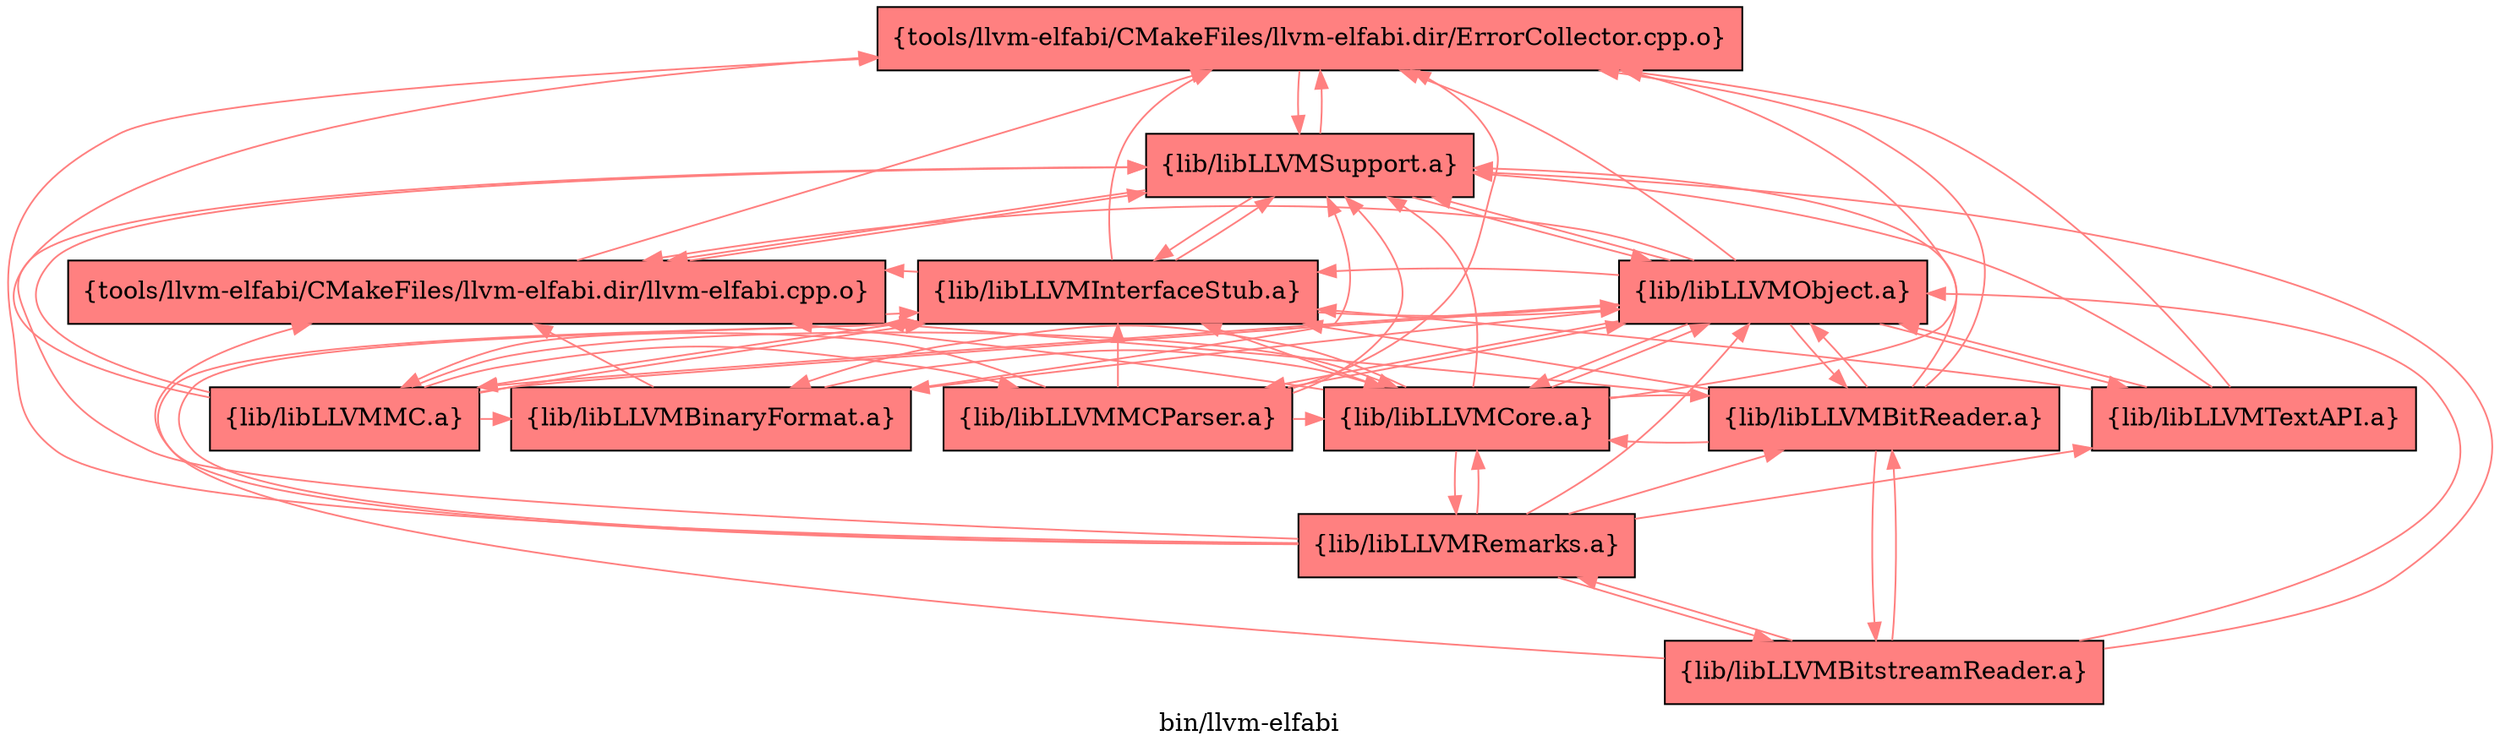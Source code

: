 digraph "bin/llvm-elfabi" {
	label="bin/llvm-elfabi";
	{ rank=same; Node0x55b2dd291488;  }
	{ rank=same; Node0x55b2dd2904e8;  }
	{ rank=same; Node0x55b2dd290ad8; Node0x55b2dd290ee8; Node0x55b2dd290768;  }
	{ rank=same; Node0x55b2dd288ce8; Node0x55b2dd2892d8; Node0x55b2dd28fae8; Node0x55b2dd28aa98; Node0x55b2dd2896e8; Node0x55b2dd290038;  }

	Node0x55b2dd291488 [shape=record,shape=box,style=filled,fillcolor="1.000000 0.5 1",group=1,label="{tools/llvm-elfabi/CMakeFiles/llvm-elfabi.dir/ErrorCollector.cpp.o}"];
	Node0x55b2dd291488 -> Node0x55b2dd2904e8[color="1.000000 0.5 1"];
	Node0x55b2dd2904e8 [shape=record,shape=box,style=filled,fillcolor="1.000000 0.5 1",group=1,label="{lib/libLLVMSupport.a}"];
	Node0x55b2dd2904e8 -> Node0x55b2dd290ad8[color="1.000000 0.5 1"];
	Node0x55b2dd2904e8 -> Node0x55b2dd290ee8[color="1.000000 0.5 1"];
	Node0x55b2dd2904e8 -> Node0x55b2dd291488[color="1.000000 0.5 1"];
	Node0x55b2dd2904e8 -> Node0x55b2dd290768[color="1.000000 0.5 1"];
	Node0x55b2dd290768 [shape=record,shape=box,style=filled,fillcolor="1.000000 0.5 1",group=1,label="{tools/llvm-elfabi/CMakeFiles/llvm-elfabi.dir/llvm-elfabi.cpp.o}"];
	Node0x55b2dd290768 -> Node0x55b2dd291488[color="1.000000 0.5 1"];
	Node0x55b2dd290768 -> Node0x55b2dd290ee8[color="1.000000 0.5 1"];
	Node0x55b2dd290768 -> Node0x55b2dd2904e8[color="1.000000 0.5 1"];
	Node0x55b2dd290ee8 [shape=record,shape=box,style=filled,fillcolor="1.000000 0.5 1",group=1,label="{lib/libLLVMInterfaceStub.a}"];
	Node0x55b2dd290ee8 -> Node0x55b2dd291488[color="1.000000 0.5 1"];
	Node0x55b2dd290ee8 -> Node0x55b2dd290768[color="1.000000 0.5 1"];
	Node0x55b2dd290ee8 -> Node0x55b2dd290ad8[color="1.000000 0.5 1"];
	Node0x55b2dd290ee8 -> Node0x55b2dd2904e8[color="1.000000 0.5 1"];
	Node0x55b2dd290ee8 -> Node0x55b2dd2892d8[color="1.000000 0.5 1"];
	Node0x55b2dd290ad8 [shape=record,shape=box,style=filled,fillcolor="1.000000 0.5 1",group=1,label="{lib/libLLVMObject.a}"];
	Node0x55b2dd290ad8 -> Node0x55b2dd290768[color="1.000000 0.5 1"];
	Node0x55b2dd290ad8 -> Node0x55b2dd290ee8[color="1.000000 0.5 1"];
	Node0x55b2dd290ad8 -> Node0x55b2dd2904e8[color="1.000000 0.5 1"];
	Node0x55b2dd290ad8 -> Node0x55b2dd288ce8[color="1.000000 0.5 1"];
	Node0x55b2dd290ad8 -> Node0x55b2dd291488[color="1.000000 0.5 1"];
	Node0x55b2dd290ad8 -> Node0x55b2dd2892d8[color="1.000000 0.5 1"];
	Node0x55b2dd290ad8 -> Node0x55b2dd28fae8[color="1.000000 0.5 1"];
	Node0x55b2dd290ad8 -> Node0x55b2dd28aa98[color="1.000000 0.5 1"];
	Node0x55b2dd290ad8 -> Node0x55b2dd2896e8[color="1.000000 0.5 1"];
	Node0x55b2dd290ad8 -> Node0x55b2dd290038[color="1.000000 0.5 1"];
	Node0x55b2dd2892d8 [shape=record,shape=box,style=filled,fillcolor="1.000000 0.5 1",group=1,label="{lib/libLLVMMC.a}"];
	Node0x55b2dd2892d8 -> Node0x55b2dd290ad8[color="1.000000 0.5 1"];
	Node0x55b2dd2892d8 -> Node0x55b2dd2904e8[color="1.000000 0.5 1"];
	Node0x55b2dd2892d8 -> Node0x55b2dd28aa98[color="1.000000 0.5 1"];
	Node0x55b2dd2892d8 -> Node0x55b2dd290ee8[color="1.000000 0.5 1"];
	Node0x55b2dd2892d8 -> Node0x55b2dd2896e8[color="1.000000 0.5 1"];
	Node0x55b2dd2892d8 -> Node0x55b2dd288ce8[color="1.000000 0.5 1"];
	Node0x55b2dd2892d8 -> Node0x55b2dd291488[color="1.000000 0.5 1"];
	Node0x55b2dd288ce8 [shape=record,shape=box,style=filled,fillcolor="1.000000 0.5 1",group=1,label="{lib/libLLVMBinaryFormat.a}"];
	Node0x55b2dd288ce8 -> Node0x55b2dd28aa98[color="1.000000 0.5 1"];
	Node0x55b2dd288ce8 -> Node0x55b2dd290768[color="1.000000 0.5 1"];
	Node0x55b2dd288ce8 -> Node0x55b2dd2904e8[color="1.000000 0.5 1"];
	Node0x55b2dd28fae8 [shape=record,shape=box,style=filled,fillcolor="1.000000 0.5 1",group=1,label="{lib/libLLVMBitReader.a}"];
	Node0x55b2dd28fae8 -> Node0x55b2dd291488[color="1.000000 0.5 1"];
	Node0x55b2dd28fae8 -> Node0x55b2dd290768[color="1.000000 0.5 1"];
	Node0x55b2dd28fae8 -> Node0x55b2dd290ee8[color="1.000000 0.5 1"];
	Node0x55b2dd28fae8 -> Node0x55b2dd290ad8[color="1.000000 0.5 1"];
	Node0x55b2dd28fae8 -> Node0x55b2dd2904e8[color="1.000000 0.5 1"];
	Node0x55b2dd28fae8 -> Node0x55b2dd28aa98[color="1.000000 0.5 1"];
	Node0x55b2dd28fae8 -> Node0x55b2dd289c38[color="1.000000 0.5 1"];
	Node0x55b2dd28aa98 [shape=record,shape=box,style=filled,fillcolor="1.000000 0.5 1",group=1,label="{lib/libLLVMCore.a}"];
	Node0x55b2dd28aa98 -> Node0x55b2dd290ad8[color="1.000000 0.5 1"];
	Node0x55b2dd28aa98 -> Node0x55b2dd2904e8[color="1.000000 0.5 1"];
	Node0x55b2dd28aa98 -> Node0x55b2dd28fae8[color="1.000000 0.5 1"];
	Node0x55b2dd28aa98 -> Node0x55b2dd288ce8[color="1.000000 0.5 1"];
	Node0x55b2dd28aa98 -> Node0x55b2dd290768[color="1.000000 0.5 1"];
	Node0x55b2dd28aa98 -> Node0x55b2dd291488[color="1.000000 0.5 1"];
	Node0x55b2dd28aa98 -> Node0x55b2dd290ee8[color="1.000000 0.5 1"];
	Node0x55b2dd28aa98 -> Node0x55b2dd28a0e8[color="1.000000 0.5 1"];
	Node0x55b2dd2896e8 [shape=record,shape=box,style=filled,fillcolor="1.000000 0.5 1",group=1,label="{lib/libLLVMMCParser.a}"];
	Node0x55b2dd2896e8 -> Node0x55b2dd291488[color="1.000000 0.5 1"];
	Node0x55b2dd2896e8 -> Node0x55b2dd290ee8[color="1.000000 0.5 1"];
	Node0x55b2dd2896e8 -> Node0x55b2dd290ad8[color="1.000000 0.5 1"];
	Node0x55b2dd2896e8 -> Node0x55b2dd2904e8[color="1.000000 0.5 1"];
	Node0x55b2dd2896e8 -> Node0x55b2dd2892d8[color="1.000000 0.5 1"];
	Node0x55b2dd2896e8 -> Node0x55b2dd28aa98[color="1.000000 0.5 1"];
	Node0x55b2dd290038 [shape=record,shape=box,style=filled,fillcolor="1.000000 0.5 1",group=1,label="{lib/libLLVMTextAPI.a}"];
	Node0x55b2dd290038 -> Node0x55b2dd2904e8[color="1.000000 0.5 1"];
	Node0x55b2dd290038 -> Node0x55b2dd291488[color="1.000000 0.5 1"];
	Node0x55b2dd290038 -> Node0x55b2dd290ee8[color="1.000000 0.5 1"];
	Node0x55b2dd290038 -> Node0x55b2dd290ad8[color="1.000000 0.5 1"];
	Node0x55b2dd289c38 [shape=record,shape=box,style=filled,fillcolor="1.000000 0.5 1",group=1,label="{lib/libLLVMBitstreamReader.a}"];
	Node0x55b2dd289c38 -> Node0x55b2dd290ee8[color="1.000000 0.5 1"];
	Node0x55b2dd289c38 -> Node0x55b2dd290ad8[color="1.000000 0.5 1"];
	Node0x55b2dd289c38 -> Node0x55b2dd2904e8[color="1.000000 0.5 1"];
	Node0x55b2dd289c38 -> Node0x55b2dd28fae8[color="1.000000 0.5 1"];
	Node0x55b2dd289c38 -> Node0x55b2dd28a0e8[color="1.000000 0.5 1"];
	Node0x55b2dd28a0e8 [shape=record,shape=box,style=filled,fillcolor="1.000000 0.5 1",group=1,label="{lib/libLLVMRemarks.a}"];
	Node0x55b2dd28a0e8 -> Node0x55b2dd290768[color="1.000000 0.5 1"];
	Node0x55b2dd28a0e8 -> Node0x55b2dd2904e8[color="1.000000 0.5 1"];
	Node0x55b2dd28a0e8 -> Node0x55b2dd28fae8[color="1.000000 0.5 1"];
	Node0x55b2dd28a0e8 -> Node0x55b2dd290ee8[color="1.000000 0.5 1"];
	Node0x55b2dd28a0e8 -> Node0x55b2dd28aa98[color="1.000000 0.5 1"];
	Node0x55b2dd28a0e8 -> Node0x55b2dd291488[color="1.000000 0.5 1"];
	Node0x55b2dd28a0e8 -> Node0x55b2dd290ad8[color="1.000000 0.5 1"];
	Node0x55b2dd28a0e8 -> Node0x55b2dd289c38[color="1.000000 0.5 1"];
	Node0x55b2dd28a0e8 -> Node0x55b2dd290038[color="1.000000 0.5 1"];
}
